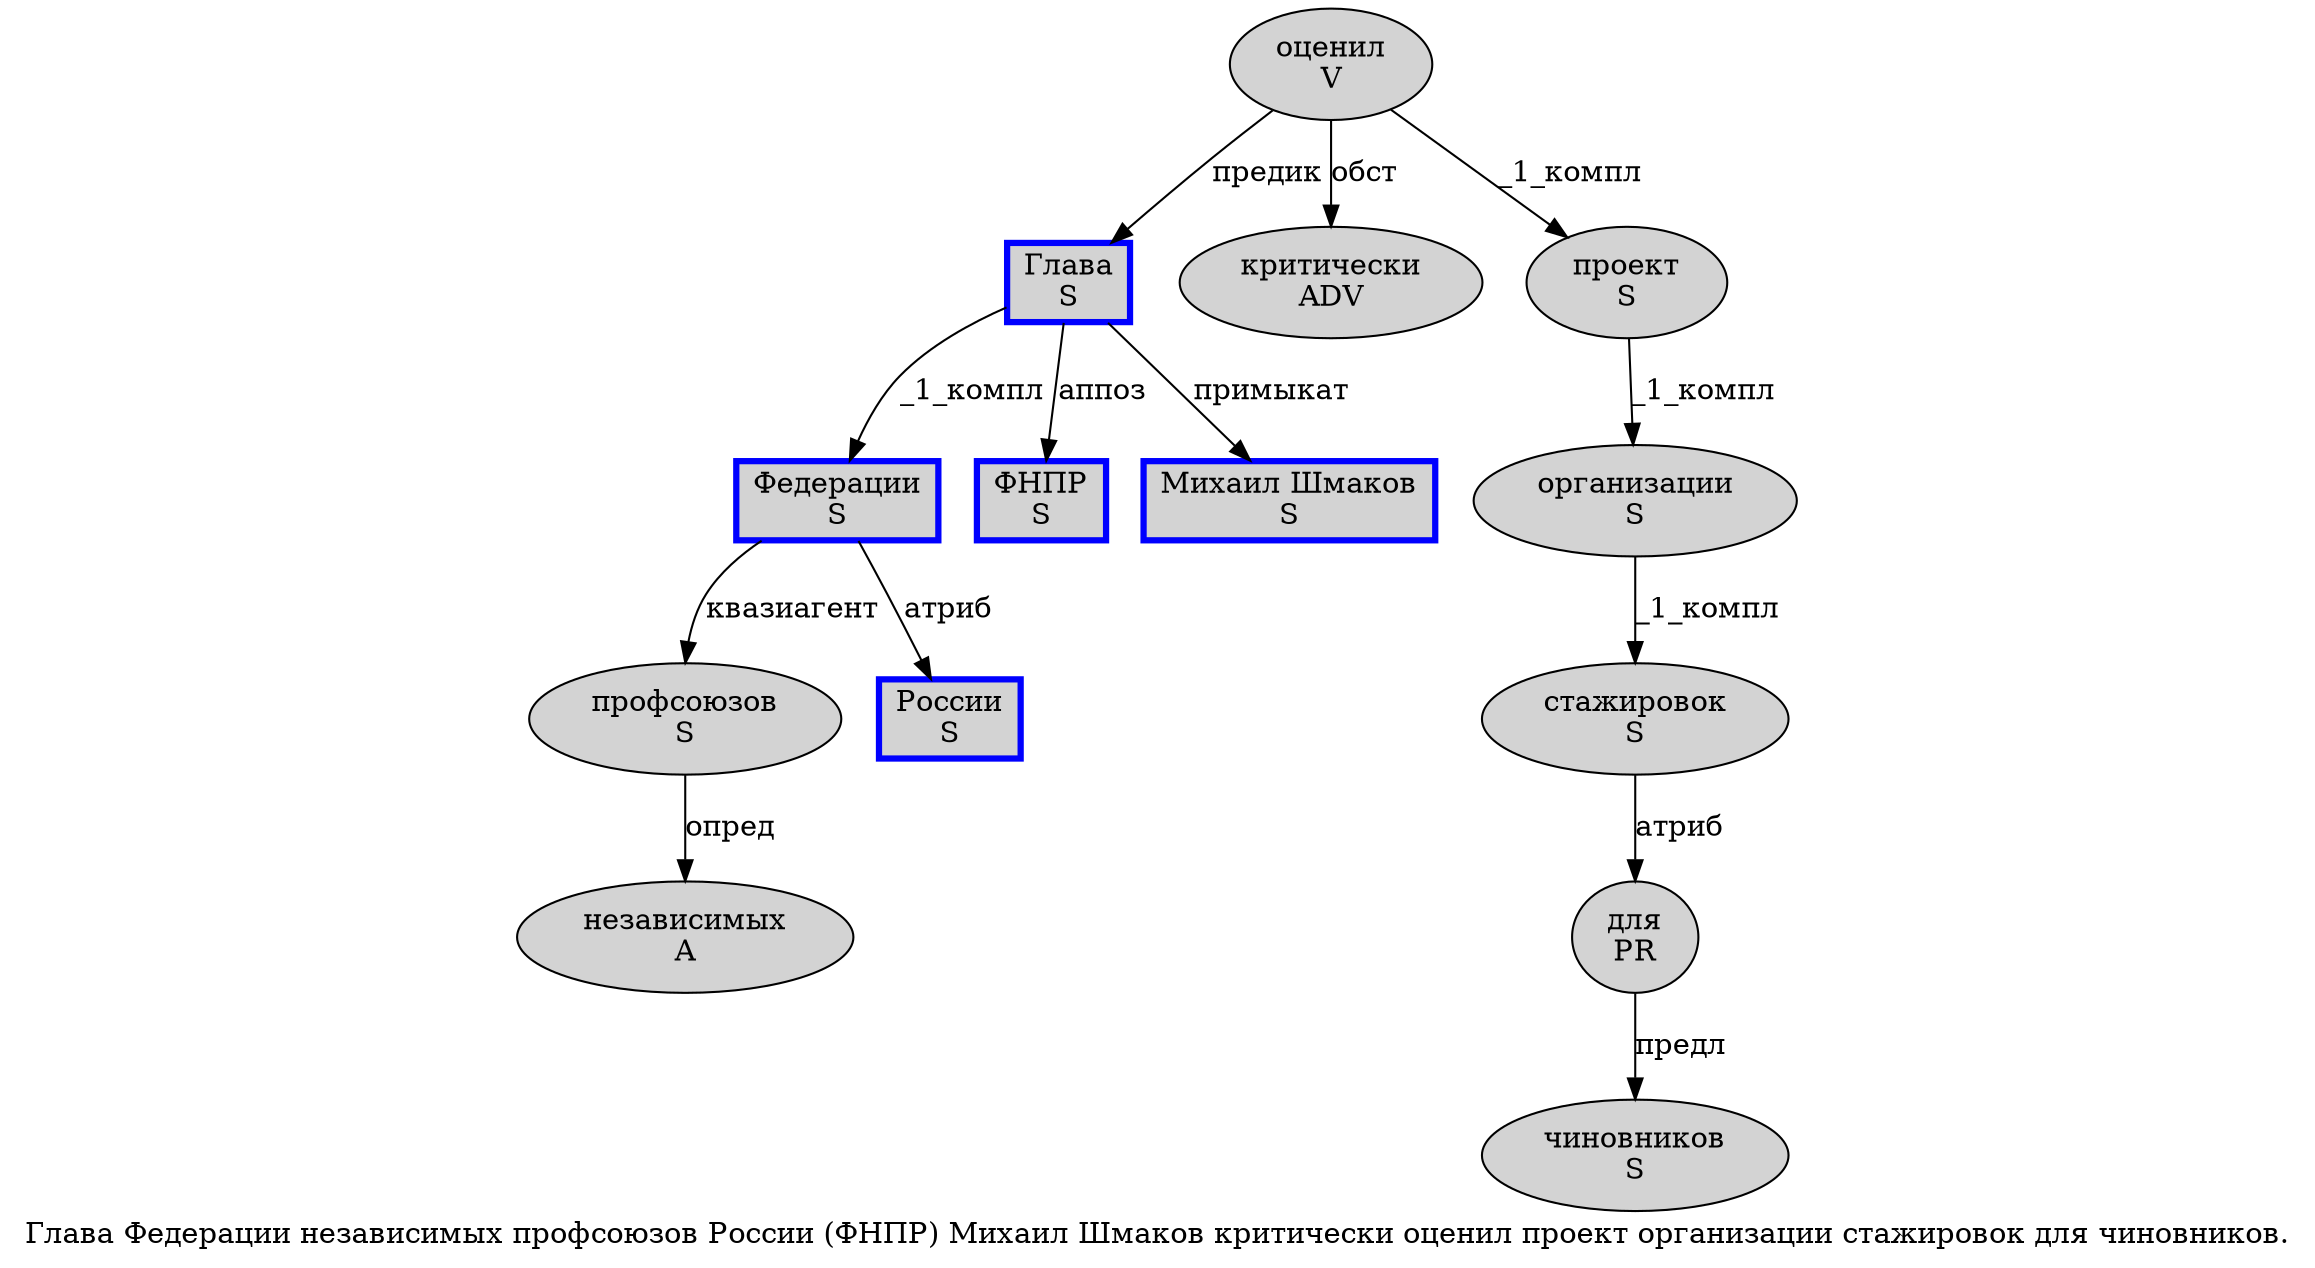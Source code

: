 digraph SENTENCE_452 {
	graph [label="Глава Федерации независимых профсоюзов России (ФНПР) Михаил Шмаков критически оценил проект организации стажировок для чиновников."]
	node [style=filled]
		0 [label="Глава
S" color=blue fillcolor=lightgray penwidth=3 shape=box]
		1 [label="Федерации
S" color=blue fillcolor=lightgray penwidth=3 shape=box]
		2 [label="независимых
A" color="" fillcolor=lightgray penwidth=1 shape=ellipse]
		3 [label="профсоюзов
S" color="" fillcolor=lightgray penwidth=1 shape=ellipse]
		4 [label="России
S" color=blue fillcolor=lightgray penwidth=3 shape=box]
		6 [label="ФНПР
S" color=blue fillcolor=lightgray penwidth=3 shape=box]
		8 [label="Михаил Шмаков
S" color=blue fillcolor=lightgray penwidth=3 shape=box]
		9 [label="критически
ADV" color="" fillcolor=lightgray penwidth=1 shape=ellipse]
		10 [label="оценил
V" color="" fillcolor=lightgray penwidth=1 shape=ellipse]
		11 [label="проект
S" color="" fillcolor=lightgray penwidth=1 shape=ellipse]
		12 [label="организации
S" color="" fillcolor=lightgray penwidth=1 shape=ellipse]
		13 [label="стажировок
S" color="" fillcolor=lightgray penwidth=1 shape=ellipse]
		14 [label="для
PR" color="" fillcolor=lightgray penwidth=1 shape=ellipse]
		15 [label="чиновников
S" color="" fillcolor=lightgray penwidth=1 shape=ellipse]
			10 -> 0 [label="предик"]
			10 -> 9 [label="обст"]
			10 -> 11 [label="_1_компл"]
			14 -> 15 [label="предл"]
			13 -> 14 [label="атриб"]
			0 -> 1 [label="_1_компл"]
			0 -> 6 [label="аппоз"]
			0 -> 8 [label="примыкат"]
			3 -> 2 [label="опред"]
			11 -> 12 [label="_1_компл"]
			1 -> 3 [label="квазиагент"]
			1 -> 4 [label="атриб"]
			12 -> 13 [label="_1_компл"]
}